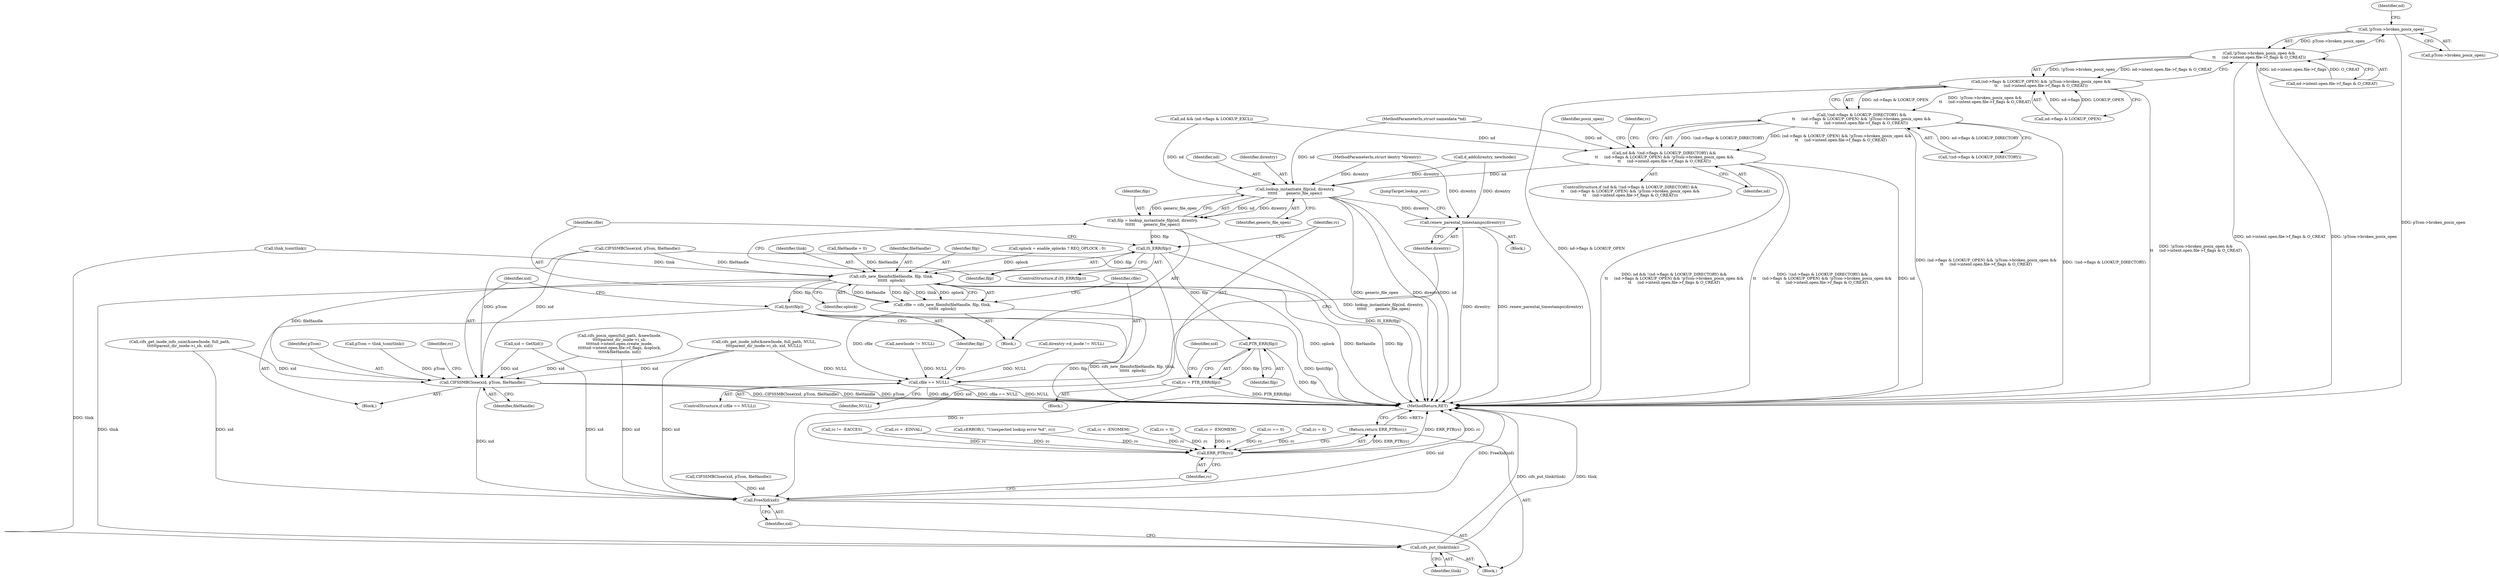 digraph "0_linux_88d7d4e4a439f32acc56a6d860e415ee71d3df08@API" {
"1000301" [label="(Call,!pTcon->broken_posix_open)"];
"1000300" [label="(Call,!pTcon->broken_posix_open &&\n\t\t     (nd->intent.open.file->f_flags & O_CREAT))"];
"1000294" [label="(Call,(nd->flags & LOOKUP_OPEN) && !pTcon->broken_posix_open &&\n\t\t     (nd->intent.open.file->f_flags & O_CREAT))"];
"1000287" [label="(Call,!(nd->flags & LOOKUP_DIRECTORY) &&\n\t\t     (nd->flags & LOOKUP_OPEN) && !pTcon->broken_posix_open &&\n\t\t     (nd->intent.open.file->f_flags & O_CREAT))"];
"1000285" [label="(Call,nd && !(nd->flags & LOOKUP_DIRECTORY) &&\n\t\t     (nd->flags & LOOKUP_OPEN) && !pTcon->broken_posix_open &&\n\t\t     (nd->intent.open.file->f_flags & O_CREAT))"];
"1000420" [label="(Call,lookup_instantiate_filp(nd, direntry,\n\t\t\t\t\t\t       generic_file_open))"];
"1000418" [label="(Call,filp = lookup_instantiate_filp(nd, direntry,\n\t\t\t\t\t\t       generic_file_open))"];
"1000425" [label="(Call,IS_ERR(filp))"];
"1000430" [label="(Call,PTR_ERR(filp))"];
"1000428" [label="(Call,rc = PTR_ERR(filp))"];
"1000499" [label="(Call,ERR_PTR(rc))"];
"1000498" [label="(Return,return ERR_PTR(rc);)"];
"1000439" [label="(Call,cifs_new_fileinfo(fileHandle, filp, tlink,\n\t\t\t\t\t\t  oplock))"];
"1000437" [label="(Call,cfile = cifs_new_fileinfo(fileHandle, filp, tlink,\n\t\t\t\t\t\t  oplock))"];
"1000445" [label="(Call,cfile == NULL)"];
"1000449" [label="(Call,fput(filp))"];
"1000451" [label="(Call,CIFSSMBClose(xid, pTcon, fileHandle))"];
"1000496" [label="(Call,FreeXid(xid))"];
"1000494" [label="(Call,cifs_put_tlink(tlink))"];
"1000460" [label="(Call,renew_parental_timestamps(direntry))"];
"1000498" [label="(Return,return ERR_PTR(rc);)"];
"1000482" [label="(Call,rc != -EACCES)"];
"1000114" [label="(MethodParameterIn,struct nameidata *nd)"];
"1000494" [label="(Call,cifs_put_tlink(tlink))"];
"1000222" [label="(Call,rc = -EINVAL)"];
"1000452" [label="(Identifier,xid)"];
"1000284" [label="(ControlStructure,if (nd && !(nd->flags & LOOKUP_DIRECTORY) &&\n\t\t     (nd->flags & LOOKUP_OPEN) && !pTcon->broken_posix_open &&\n\t\t     (nd->intent.open.file->f_flags & O_CREAT)))"];
"1000500" [label="(Identifier,rc)"];
"1000432" [label="(Call,CIFSSMBClose(xid, pTcon, fileHandle))"];
"1000495" [label="(Identifier,tlink)"];
"1000442" [label="(Identifier,tlink)"];
"1000491" [label="(JumpTarget,lookup_out:)"];
"1000433" [label="(Identifier,xid)"];
"1000487" [label="(Call,cERROR(1, \"Unexpected lookup error %d\", rc))"];
"1000499" [label="(Call,ERR_PTR(rc))"];
"1000129" [label="(Call,fileHandle = 0)"];
"1000149" [label="(Call,xid = GetXid())"];
"1000455" [label="(Call,rc = -ENOMEM)"];
"1000305" [label="(Call,nd->intent.open.file->f_flags & O_CREAT)"];
"1000228" [label="(Call,nd && (nd->flags & LOOKUP_EXCL))"];
"1000422" [label="(Identifier,direntry)"];
"1000319" [label="(Call,cifs_posix_open(full_path, &newInode,\n\t\t\t\t\tparent_dir_inode->i_sb,\n\t\t\t\t\tnd->intent.open.create_mode,\n\t\t\t\t\tnd->intent.open.file->f_flags, &oplock,\n\t\t\t\t\t&fileHandle, xid))"];
"1000424" [label="(ControlStructure,if (IS_ERR(filp)))"];
"1000445" [label="(Call,cfile == NULL)"];
"1000450" [label="(Identifier,filp)"];
"1000310" [label="(Identifier,nd)"];
"1000393" [label="(Call,cifs_get_inode_info(&newInode, full_path, NULL,\n\t\t\t\tparent_dir_inode->i_sb, xid, NULL))"];
"1000446" [label="(Identifier,cfile)"];
"1000501" [label="(MethodReturn,RET)"];
"1000451" [label="(Call,CIFSSMBClose(xid, pTcon, fileHandle))"];
"1000419" [label="(Identifier,filp)"];
"1000287" [label="(Call,!(nd->flags & LOOKUP_DIRECTORY) &&\n\t\t     (nd->flags & LOOKUP_OPEN) && !pTcon->broken_posix_open &&\n\t\t     (nd->intent.open.file->f_flags & O_CREAT))"];
"1000429" [label="(Identifier,rc)"];
"1000440" [label="(Identifier,fileHandle)"];
"1000469" [label="(Call,rc = 0)"];
"1000302" [label="(Call,pTcon->broken_posix_open)"];
"1000438" [label="(Identifier,cfile)"];
"1000430" [label="(Call,PTR_ERR(filp))"];
"1000285" [label="(Call,nd && !(nd->flags & LOOKUP_DIRECTORY) &&\n\t\t     (nd->flags & LOOKUP_OPEN) && !pTcon->broken_posix_open &&\n\t\t     (nd->intent.open.file->f_flags & O_CREAT))"];
"1000184" [label="(Call,tlink_tcon(tlink))"];
"1000460" [label="(Call,renew_parental_timestamps(direntry))"];
"1000301" [label="(Call,!pTcon->broken_posix_open)"];
"1000441" [label="(Identifier,filp)"];
"1000288" [label="(Call,!(nd->flags & LOOKUP_DIRECTORY))"];
"1000122" [label="(Call,oplock = enable_oplocks ? REQ_OPLOCK : 0)"];
"1000318" [label="(Identifier,rc)"];
"1000444" [label="(ControlStructure,if (cfile == NULL))"];
"1000456" [label="(Identifier,rc)"];
"1000426" [label="(Identifier,filp)"];
"1000418" [label="(Call,filp = lookup_instantiate_filp(nd, direntry,\n\t\t\t\t\t\t       generic_file_open))"];
"1000379" [label="(Identifier,posix_open)"];
"1000411" [label="(Block,)"];
"1000454" [label="(Identifier,fileHandle)"];
"1000453" [label="(Identifier,pTcon)"];
"1000295" [label="(Call,nd->flags & LOOKUP_OPEN)"];
"1000412" [label="(Call,d_add(direntry, newInode))"];
"1000423" [label="(Identifier,generic_file_open)"];
"1000417" [label="(Block,)"];
"1000360" [label="(Call,CIFSSMBClose(xid, pTcon, fileHandle))"];
"1000420" [label="(Call,lookup_instantiate_filp(nd, direntry,\n\t\t\t\t\t\t       generic_file_open))"];
"1000431" [label="(Identifier,filp)"];
"1000497" [label="(Identifier,xid)"];
"1000382" [label="(Call,cifs_get_inode_info_unix(&newInode, full_path,\n\t\t\t\t\t\tparent_dir_inode->i_sb, xid))"];
"1000182" [label="(Call,pTcon = tlink_tcon(tlink))"];
"1000258" [label="(Call,direntry->d_inode != NULL)"];
"1000300" [label="(Call,!pTcon->broken_posix_open &&\n\t\t     (nd->intent.open.file->f_flags & O_CREAT))"];
"1000428" [label="(Call,rc = PTR_ERR(filp))"];
"1000113" [label="(MethodParameterIn,struct dentry *direntry)"];
"1000437" [label="(Call,cfile = cifs_new_fileinfo(fileHandle, filp, tlink,\n\t\t\t\t\t\t  oplock))"];
"1000448" [label="(Block,)"];
"1000496" [label="(Call,FreeXid(xid))"];
"1000286" [label="(Identifier,nd)"];
"1000252" [label="(Call,rc = -ENOMEM)"];
"1000408" [label="(Call,newInode != NULL)"];
"1000461" [label="(Identifier,direntry)"];
"1000294" [label="(Call,(nd->flags & LOOKUP_OPEN) && !pTcon->broken_posix_open &&\n\t\t     (nd->intent.open.file->f_flags & O_CREAT))"];
"1000427" [label="(Block,)"];
"1000425" [label="(Call,IS_ERR(filp))"];
"1000447" [label="(Identifier,NULL)"];
"1000115" [label="(Block,)"];
"1000449" [label="(Call,fput(filp))"];
"1000439" [label="(Call,cifs_new_fileinfo(fileHandle, filp, tlink,\n\t\t\t\t\t\t  oplock))"];
"1000421" [label="(Identifier,nd)"];
"1000405" [label="(Call,rc == 0)"];
"1000443" [label="(Identifier,oplock)"];
"1000239" [label="(Call,rc = 0)"];
"1000301" -> "1000300"  [label="AST: "];
"1000301" -> "1000302"  [label="CFG: "];
"1000302" -> "1000301"  [label="AST: "];
"1000310" -> "1000301"  [label="CFG: "];
"1000300" -> "1000301"  [label="CFG: "];
"1000301" -> "1000501"  [label="DDG: pTcon->broken_posix_open"];
"1000301" -> "1000300"  [label="DDG: pTcon->broken_posix_open"];
"1000300" -> "1000294"  [label="AST: "];
"1000300" -> "1000305"  [label="CFG: "];
"1000305" -> "1000300"  [label="AST: "];
"1000294" -> "1000300"  [label="CFG: "];
"1000300" -> "1000501"  [label="DDG: nd->intent.open.file->f_flags & O_CREAT"];
"1000300" -> "1000501"  [label="DDG: !pTcon->broken_posix_open"];
"1000300" -> "1000294"  [label="DDG: !pTcon->broken_posix_open"];
"1000300" -> "1000294"  [label="DDG: nd->intent.open.file->f_flags & O_CREAT"];
"1000305" -> "1000300"  [label="DDG: nd->intent.open.file->f_flags"];
"1000305" -> "1000300"  [label="DDG: O_CREAT"];
"1000294" -> "1000287"  [label="AST: "];
"1000294" -> "1000295"  [label="CFG: "];
"1000295" -> "1000294"  [label="AST: "];
"1000287" -> "1000294"  [label="CFG: "];
"1000294" -> "1000501"  [label="DDG: !pTcon->broken_posix_open &&\n\t\t     (nd->intent.open.file->f_flags & O_CREAT)"];
"1000294" -> "1000501"  [label="DDG: nd->flags & LOOKUP_OPEN"];
"1000294" -> "1000287"  [label="DDG: nd->flags & LOOKUP_OPEN"];
"1000294" -> "1000287"  [label="DDG: !pTcon->broken_posix_open &&\n\t\t     (nd->intent.open.file->f_flags & O_CREAT)"];
"1000295" -> "1000294"  [label="DDG: nd->flags"];
"1000295" -> "1000294"  [label="DDG: LOOKUP_OPEN"];
"1000287" -> "1000285"  [label="AST: "];
"1000287" -> "1000288"  [label="CFG: "];
"1000288" -> "1000287"  [label="AST: "];
"1000285" -> "1000287"  [label="CFG: "];
"1000287" -> "1000501"  [label="DDG: (nd->flags & LOOKUP_OPEN) && !pTcon->broken_posix_open &&\n\t\t     (nd->intent.open.file->f_flags & O_CREAT)"];
"1000287" -> "1000501"  [label="DDG: !(nd->flags & LOOKUP_DIRECTORY)"];
"1000287" -> "1000285"  [label="DDG: !(nd->flags & LOOKUP_DIRECTORY)"];
"1000287" -> "1000285"  [label="DDG: (nd->flags & LOOKUP_OPEN) && !pTcon->broken_posix_open &&\n\t\t     (nd->intent.open.file->f_flags & O_CREAT)"];
"1000288" -> "1000287"  [label="DDG: nd->flags & LOOKUP_DIRECTORY"];
"1000285" -> "1000284"  [label="AST: "];
"1000285" -> "1000286"  [label="CFG: "];
"1000286" -> "1000285"  [label="AST: "];
"1000318" -> "1000285"  [label="CFG: "];
"1000379" -> "1000285"  [label="CFG: "];
"1000285" -> "1000501"  [label="DDG: nd"];
"1000285" -> "1000501"  [label="DDG: nd && !(nd->flags & LOOKUP_DIRECTORY) &&\n\t\t     (nd->flags & LOOKUP_OPEN) && !pTcon->broken_posix_open &&\n\t\t     (nd->intent.open.file->f_flags & O_CREAT)"];
"1000285" -> "1000501"  [label="DDG: !(nd->flags & LOOKUP_DIRECTORY) &&\n\t\t     (nd->flags & LOOKUP_OPEN) && !pTcon->broken_posix_open &&\n\t\t     (nd->intent.open.file->f_flags & O_CREAT)"];
"1000228" -> "1000285"  [label="DDG: nd"];
"1000114" -> "1000285"  [label="DDG: nd"];
"1000285" -> "1000420"  [label="DDG: nd"];
"1000420" -> "1000418"  [label="AST: "];
"1000420" -> "1000423"  [label="CFG: "];
"1000421" -> "1000420"  [label="AST: "];
"1000422" -> "1000420"  [label="AST: "];
"1000423" -> "1000420"  [label="AST: "];
"1000418" -> "1000420"  [label="CFG: "];
"1000420" -> "1000501"  [label="DDG: generic_file_open"];
"1000420" -> "1000501"  [label="DDG: direntry"];
"1000420" -> "1000501"  [label="DDG: nd"];
"1000420" -> "1000418"  [label="DDG: nd"];
"1000420" -> "1000418"  [label="DDG: direntry"];
"1000420" -> "1000418"  [label="DDG: generic_file_open"];
"1000228" -> "1000420"  [label="DDG: nd"];
"1000114" -> "1000420"  [label="DDG: nd"];
"1000412" -> "1000420"  [label="DDG: direntry"];
"1000113" -> "1000420"  [label="DDG: direntry"];
"1000420" -> "1000460"  [label="DDG: direntry"];
"1000418" -> "1000417"  [label="AST: "];
"1000419" -> "1000418"  [label="AST: "];
"1000426" -> "1000418"  [label="CFG: "];
"1000418" -> "1000501"  [label="DDG: lookup_instantiate_filp(nd, direntry,\n\t\t\t\t\t\t       generic_file_open)"];
"1000418" -> "1000425"  [label="DDG: filp"];
"1000425" -> "1000424"  [label="AST: "];
"1000425" -> "1000426"  [label="CFG: "];
"1000426" -> "1000425"  [label="AST: "];
"1000429" -> "1000425"  [label="CFG: "];
"1000438" -> "1000425"  [label="CFG: "];
"1000425" -> "1000501"  [label="DDG: IS_ERR(filp)"];
"1000425" -> "1000430"  [label="DDG: filp"];
"1000425" -> "1000439"  [label="DDG: filp"];
"1000430" -> "1000428"  [label="AST: "];
"1000430" -> "1000431"  [label="CFG: "];
"1000431" -> "1000430"  [label="AST: "];
"1000428" -> "1000430"  [label="CFG: "];
"1000430" -> "1000501"  [label="DDG: filp"];
"1000430" -> "1000428"  [label="DDG: filp"];
"1000428" -> "1000427"  [label="AST: "];
"1000429" -> "1000428"  [label="AST: "];
"1000433" -> "1000428"  [label="CFG: "];
"1000428" -> "1000501"  [label="DDG: PTR_ERR(filp)"];
"1000428" -> "1000499"  [label="DDG: rc"];
"1000499" -> "1000498"  [label="AST: "];
"1000499" -> "1000500"  [label="CFG: "];
"1000500" -> "1000499"  [label="AST: "];
"1000498" -> "1000499"  [label="CFG: "];
"1000499" -> "1000501"  [label="DDG: ERR_PTR(rc)"];
"1000499" -> "1000501"  [label="DDG: rc"];
"1000499" -> "1000498"  [label="DDG: ERR_PTR(rc)"];
"1000222" -> "1000499"  [label="DDG: rc"];
"1000252" -> "1000499"  [label="DDG: rc"];
"1000487" -> "1000499"  [label="DDG: rc"];
"1000405" -> "1000499"  [label="DDG: rc"];
"1000469" -> "1000499"  [label="DDG: rc"];
"1000455" -> "1000499"  [label="DDG: rc"];
"1000239" -> "1000499"  [label="DDG: rc"];
"1000482" -> "1000499"  [label="DDG: rc"];
"1000498" -> "1000115"  [label="AST: "];
"1000501" -> "1000498"  [label="CFG: "];
"1000498" -> "1000501"  [label="DDG: <RET>"];
"1000439" -> "1000437"  [label="AST: "];
"1000439" -> "1000443"  [label="CFG: "];
"1000440" -> "1000439"  [label="AST: "];
"1000441" -> "1000439"  [label="AST: "];
"1000442" -> "1000439"  [label="AST: "];
"1000443" -> "1000439"  [label="AST: "];
"1000437" -> "1000439"  [label="CFG: "];
"1000439" -> "1000501"  [label="DDG: oplock"];
"1000439" -> "1000501"  [label="DDG: fileHandle"];
"1000439" -> "1000501"  [label="DDG: filp"];
"1000439" -> "1000437"  [label="DDG: fileHandle"];
"1000439" -> "1000437"  [label="DDG: filp"];
"1000439" -> "1000437"  [label="DDG: tlink"];
"1000439" -> "1000437"  [label="DDG: oplock"];
"1000129" -> "1000439"  [label="DDG: fileHandle"];
"1000360" -> "1000439"  [label="DDG: fileHandle"];
"1000184" -> "1000439"  [label="DDG: tlink"];
"1000122" -> "1000439"  [label="DDG: oplock"];
"1000439" -> "1000449"  [label="DDG: filp"];
"1000439" -> "1000451"  [label="DDG: fileHandle"];
"1000439" -> "1000494"  [label="DDG: tlink"];
"1000437" -> "1000417"  [label="AST: "];
"1000438" -> "1000437"  [label="AST: "];
"1000446" -> "1000437"  [label="CFG: "];
"1000437" -> "1000501"  [label="DDG: cifs_new_fileinfo(fileHandle, filp, tlink,\n\t\t\t\t\t\t  oplock)"];
"1000437" -> "1000445"  [label="DDG: cfile"];
"1000445" -> "1000444"  [label="AST: "];
"1000445" -> "1000447"  [label="CFG: "];
"1000446" -> "1000445"  [label="AST: "];
"1000447" -> "1000445"  [label="AST: "];
"1000450" -> "1000445"  [label="CFG: "];
"1000461" -> "1000445"  [label="CFG: "];
"1000445" -> "1000501"  [label="DDG: NULL"];
"1000445" -> "1000501"  [label="DDG: cfile"];
"1000445" -> "1000501"  [label="DDG: cfile == NULL"];
"1000393" -> "1000445"  [label="DDG: NULL"];
"1000408" -> "1000445"  [label="DDG: NULL"];
"1000258" -> "1000445"  [label="DDG: NULL"];
"1000449" -> "1000448"  [label="AST: "];
"1000449" -> "1000450"  [label="CFG: "];
"1000450" -> "1000449"  [label="AST: "];
"1000452" -> "1000449"  [label="CFG: "];
"1000449" -> "1000501"  [label="DDG: filp"];
"1000449" -> "1000501"  [label="DDG: fput(filp)"];
"1000451" -> "1000448"  [label="AST: "];
"1000451" -> "1000454"  [label="CFG: "];
"1000452" -> "1000451"  [label="AST: "];
"1000453" -> "1000451"  [label="AST: "];
"1000454" -> "1000451"  [label="AST: "];
"1000456" -> "1000451"  [label="CFG: "];
"1000451" -> "1000501"  [label="DDG: pTcon"];
"1000451" -> "1000501"  [label="DDG: CIFSSMBClose(xid, pTcon, fileHandle)"];
"1000451" -> "1000501"  [label="DDG: fileHandle"];
"1000360" -> "1000451"  [label="DDG: xid"];
"1000360" -> "1000451"  [label="DDG: pTcon"];
"1000382" -> "1000451"  [label="DDG: xid"];
"1000393" -> "1000451"  [label="DDG: xid"];
"1000149" -> "1000451"  [label="DDG: xid"];
"1000319" -> "1000451"  [label="DDG: xid"];
"1000182" -> "1000451"  [label="DDG: pTcon"];
"1000451" -> "1000496"  [label="DDG: xid"];
"1000496" -> "1000115"  [label="AST: "];
"1000496" -> "1000497"  [label="CFG: "];
"1000497" -> "1000496"  [label="AST: "];
"1000500" -> "1000496"  [label="CFG: "];
"1000496" -> "1000501"  [label="DDG: FreeXid(xid)"];
"1000496" -> "1000501"  [label="DDG: xid"];
"1000360" -> "1000496"  [label="DDG: xid"];
"1000382" -> "1000496"  [label="DDG: xid"];
"1000393" -> "1000496"  [label="DDG: xid"];
"1000432" -> "1000496"  [label="DDG: xid"];
"1000149" -> "1000496"  [label="DDG: xid"];
"1000319" -> "1000496"  [label="DDG: xid"];
"1000494" -> "1000115"  [label="AST: "];
"1000494" -> "1000495"  [label="CFG: "];
"1000495" -> "1000494"  [label="AST: "];
"1000497" -> "1000494"  [label="CFG: "];
"1000494" -> "1000501"  [label="DDG: cifs_put_tlink(tlink)"];
"1000494" -> "1000501"  [label="DDG: tlink"];
"1000184" -> "1000494"  [label="DDG: tlink"];
"1000460" -> "1000411"  [label="AST: "];
"1000460" -> "1000461"  [label="CFG: "];
"1000461" -> "1000460"  [label="AST: "];
"1000491" -> "1000460"  [label="CFG: "];
"1000460" -> "1000501"  [label="DDG: direntry"];
"1000460" -> "1000501"  [label="DDG: renew_parental_timestamps(direntry)"];
"1000412" -> "1000460"  [label="DDG: direntry"];
"1000113" -> "1000460"  [label="DDG: direntry"];
}
